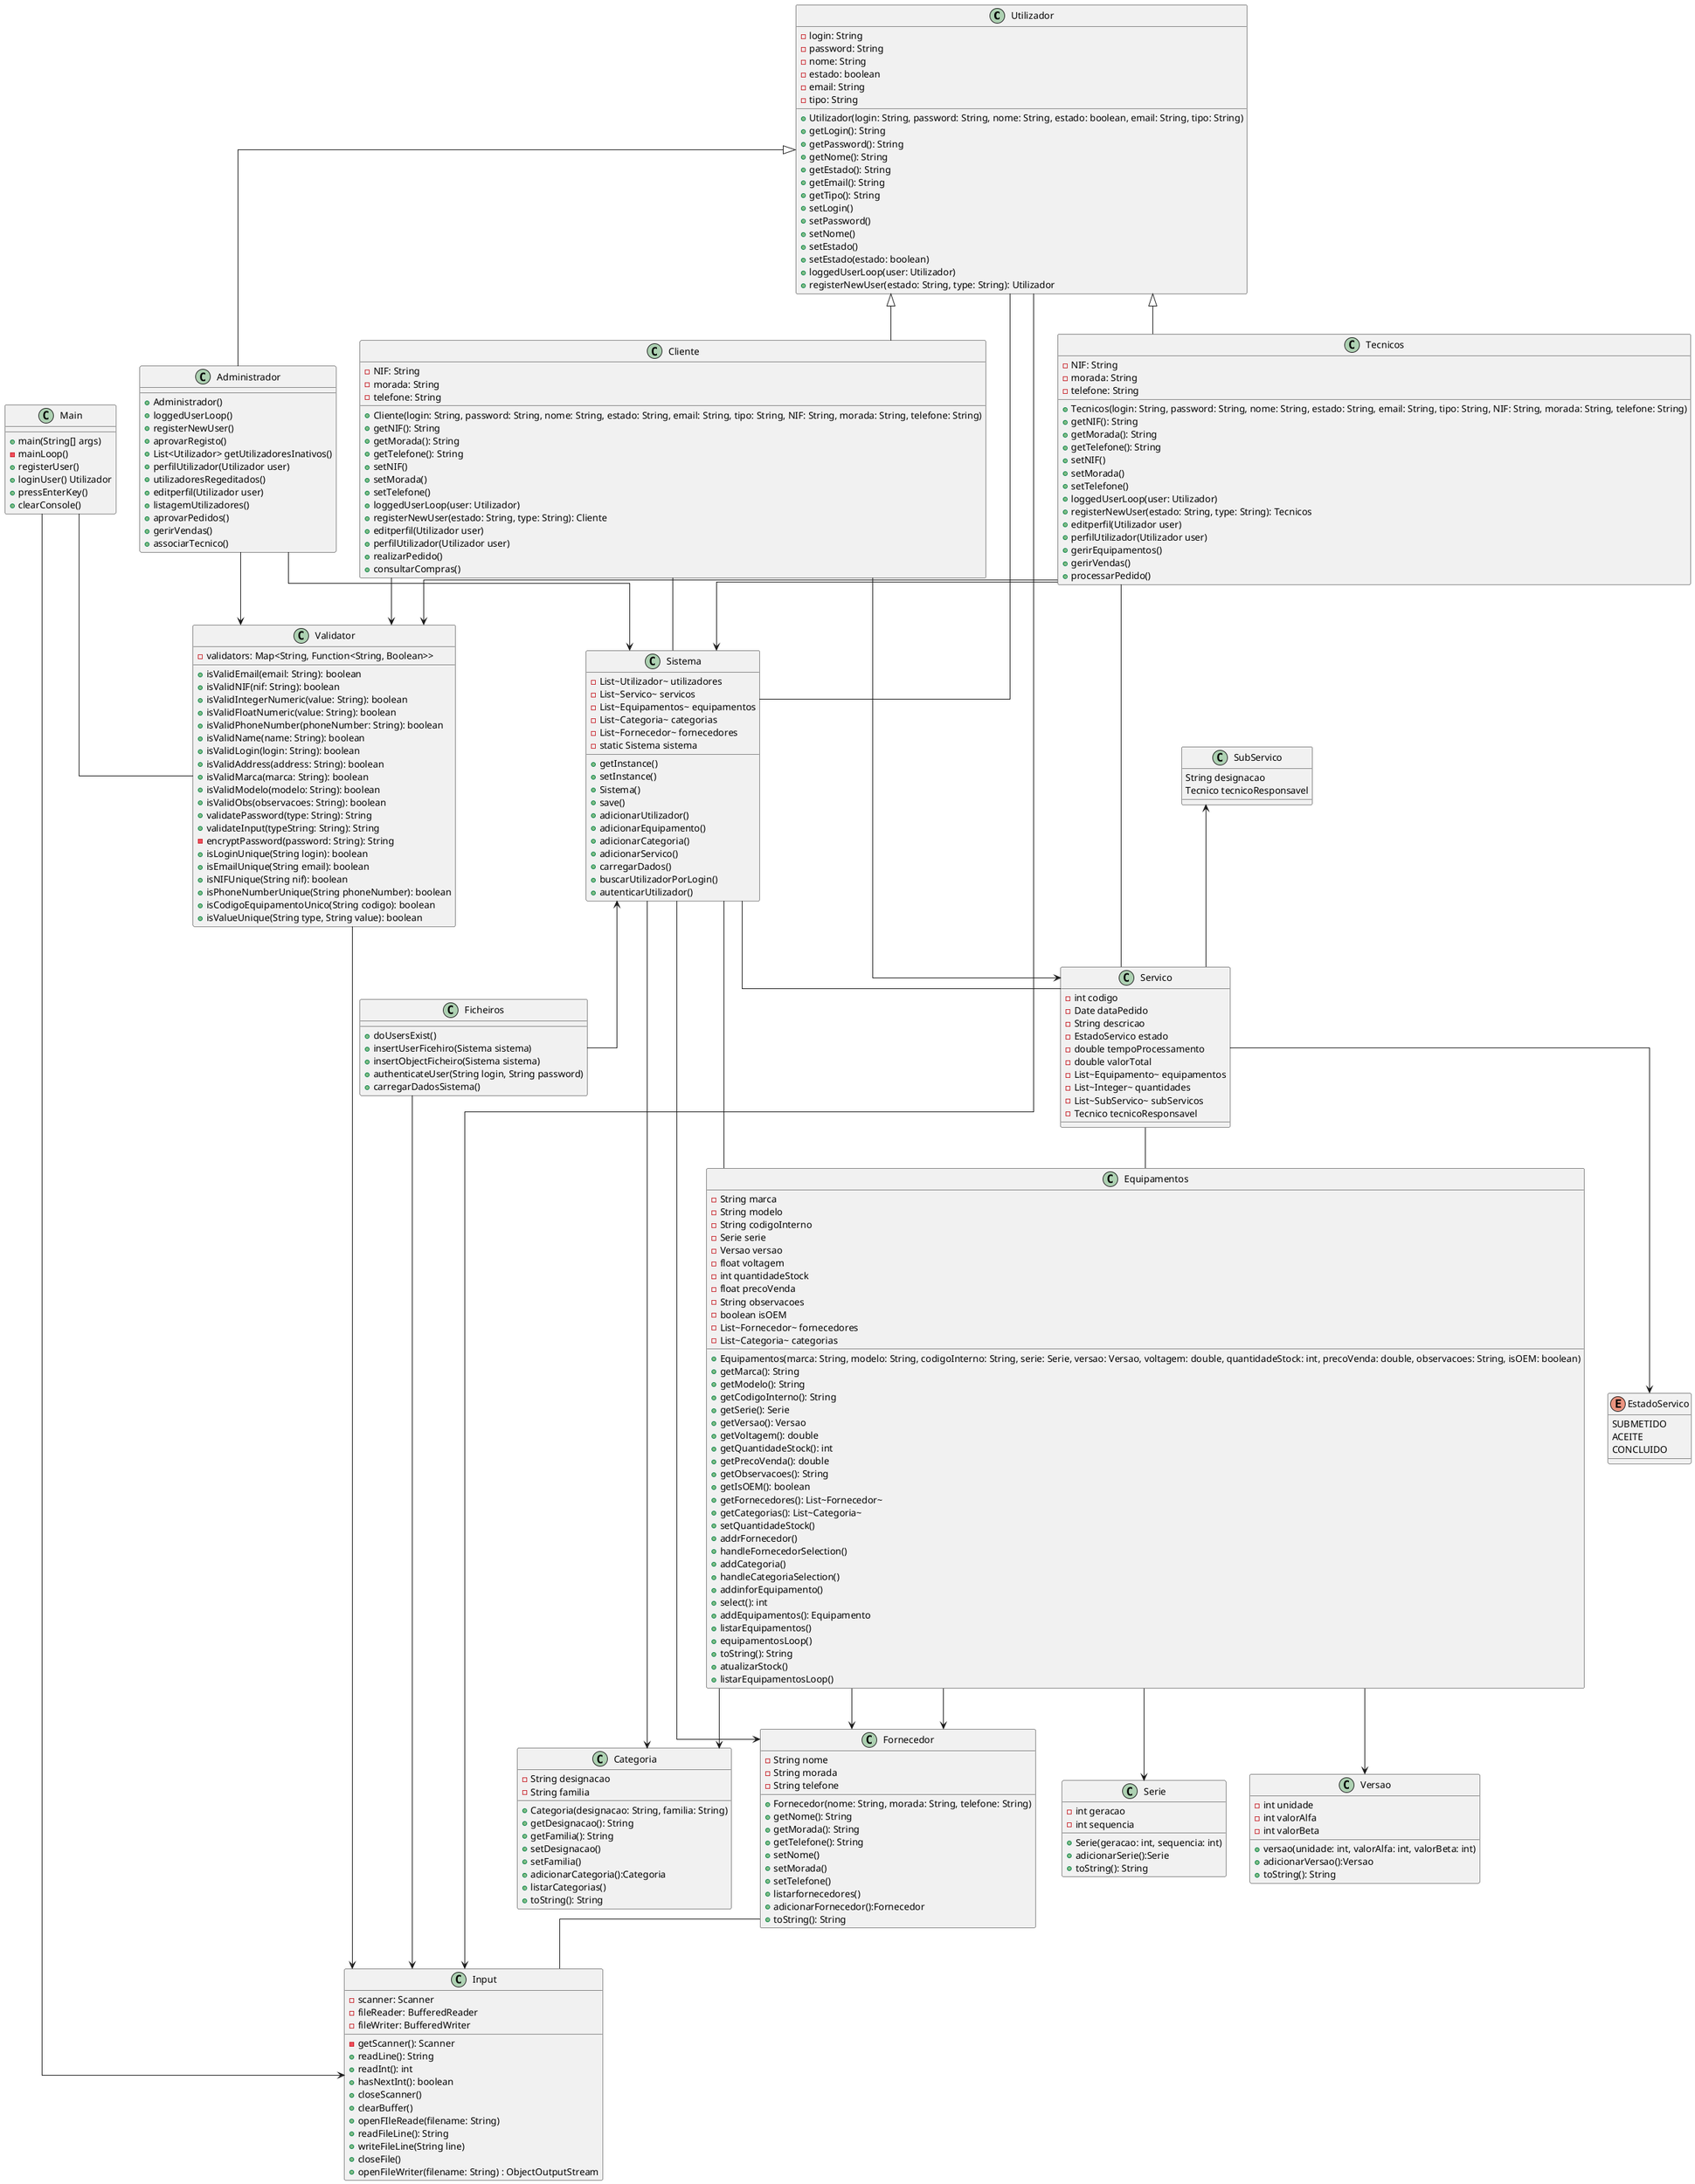 @startuml diagrama
skinparam Linetype ortho
class Utilizador {
  - login: String
  - password: String
  - nome: String
  - estado: boolean
  - email: String
  - tipo: String
  + Utilizador(login: String, password: String, nome: String, estado: boolean, email: String, tipo: String)
  + getLogin(): String
  + getPassword(): String
  + getNome(): String
  + getEstado(): String
  + getEmail(): String
  + getTipo(): String
  + setLogin()
  + setPassword()
  + setNome()
  + setEstado()
  + setEstado(estado: boolean)
  + loggedUserLoop(user: Utilizador)
  + registerNewUser(estado: String, type: String): Utilizador
}

class Cliente extends Utilizador {
  - NIF: String
  - morada: String
  - telefone: String
  + Cliente(login: String, password: String, nome: String, estado: String, email: String, tipo: String, NIF: String, morada: String, telefone: String)
  + getNIF(): String
  + getMorada(): String
  + getTelefone(): String
  + setNIF()
  + setMorada()
  + setTelefone()
  + loggedUserLoop(user: Utilizador)
  + registerNewUser(estado: String, type: String): Cliente
  + editperfil(Utilizador user)
  + perfilUtilizador(Utilizador user)
  + realizarPedido()
  + consultarCompras()
}

class Tecnicos extends Utilizador {
  - NIF: String
  - morada: String
  - telefone: String
  + Tecnicos(login: String, password: String, nome: String, estado: String, email: String, tipo: String, NIF: String, morada: String, telefone: String)
  + getNIF(): String
  + getMorada(): String
  + getTelefone(): String
  + setNIF()
  + setMorada()
  + setTelefone()
  + loggedUserLoop(user: Utilizador)
  + registerNewUser(estado: String, type: String): Tecnicos
  + editperfil(Utilizador user)
  + perfilUtilizador(Utilizador user)
  + gerirEquipamentos()
  + gerirVendas()
  + processarPedido()
}

class Administrador extends Utilizador {
    +Administrador()
    +loggedUserLoop()
    +registerNewUser()
    +aprovarRegisto()
    +List<Utilizador> getUtilizadoresInativos()
    +perfilUtilizador(Utilizador user)
    +utilizadoresRegeditados()
    +editperfil(Utilizador user)
    +listagemUtilizadores()
    +aprovarPedidos()
    +gerirVendas()
    +associarTecnico()
}

class Main {
        +main(String[] args)
        -mainLoop()
        +registerUser()
        +loginUser() Utilizador
        +pressEnterKey()
        +clearConsole()
    }

class Validator {
  - validators: Map<String, Function<String, Boolean>>
  + isValidEmail(email: String): boolean
  + isValidNIF(nif: String): boolean
  + isValidIntegerNumeric(value: String): boolean
  + isValidFloatNumeric(value: String): boolean
  + isValidPhoneNumber(phoneNumber: String): boolean
  + isValidName(name: String): boolean
  + isValidLogin(login: String): boolean
  + isValidAddress(address: String): boolean
  + isValidMarca(marca: String): boolean
  + isValidModelo(modelo: String): boolean
  + isValidObs(observacoes: String): boolean
  + validatePassword(type: String): String
  + validateInput(typeString: String): String
  - encryptPassword(password: String): String
  + isLoginUnique(String login): boolean
  + isEmailUnique(String email): boolean
  + isNIFUnique(String nif): boolean
  + isPhoneNumberUnique(String phoneNumber): boolean
  + isCodigoEquipamentoUnico(String codigo): boolean
  + isValueUnique(String type, String value): boolean
}

class Ficheiros {
  + doUsersExist()
  + insertUserFicehiro(Sistema sistema)
  + insertObjectFicheiro(Sistema sistema)
  + authenticateUser(String login, String password)
  + carregarDadosSistema()
}

class Input {
  - scanner: Scanner
  - fileReader: BufferedReader
  - fileWriter: BufferedWriter
  - getScanner(): Scanner
  + readLine(): String
  + readInt(): int
  + hasNextInt(): boolean
  + closeScanner()
  + clearBuffer()
  + openFIleReade(filename: String)
  + readFileLine(): String
  + writeFileLine(String line)
  + closeFile()
  + openFileWriter(filename: String) : ObjectOutputStream
}

class Sistema {
  -List~Utilizador~ utilizadores
  -List~Servico~ servicos
  -List~Equipamentos~ equipamentos
  -List~Categoria~ categorias
  -List~Fornecedor~ fornecedores
  - static Sistema sistema
  +getInstance()
  +setInstance()
  +Sistema()
  +save()
  +adicionarUtilizador()
  +adicionarEquipamento()
  +adicionarCategoria()
  +adicionarServico()
  +carregarDados()
  +buscarUtilizadorPorLogin()
  +autenticarUtilizador()
}

enum EstadoServico {
    SUBMETIDO
    ACEITE
    CONCLUIDO
}

class Servico {
        -int codigo
        -Date dataPedido
        -String descricao
        -EstadoServico estado
        -double tempoProcessamento
        -double valorTotal
        -List~Equipamento~ equipamentos
        -List~Integer~ quantidades
        -List~SubServico~ subServicos
        -Tecnico tecnicoResponsavel
}

class SubServico{
    String designacao
    Tecnico tecnicoResponsavel
}

class Equipamentos {
    -String marca
    -String modelo
    -String codigoInterno
    -Serie serie
    -Versao versao
    -float voltagem
    -int quantidadeStock
    -float precoVenda
    -String observacoes
    -boolean isOEM
    -List~Fornecedor~ fornecedores
    -List~Categoria~ categorias
    +Equipamentos(marca: String, modelo: String, codigoInterno: String, serie: Serie, versao: Versao, voltagem: double, quantidadeStock: int, precoVenda: double, observacoes: String, isOEM: boolean)
    +getMarca(): String
    +getModelo(): String
    +getCodigoInterno(): String
    +getSerie(): Serie
    +getVersao(): Versao
    +getVoltagem(): double
    +getQuantidadeStock(): int
    +getPrecoVenda(): double
    +getObservacoes(): String
    +getIsOEM(): boolean
    +getFornecedores(): List~Fornecedor~
    +getCategorias(): List~Categoria~
    +setQuantidadeStock()
    +addrFornecedor()
    +handleFornecedorSelection()
    +addCategoria()
    +handleCategoriaSelection()
    +addinforEquipamento()
    +select(): int
    +addEquipamentos(): Equipamento
    +listarEquipamentos()
    +equipamentosLoop()
    +toString(): String
    +atualizarStock()
    +listarEquipamentosLoop()
}

class Fornecedor {
    -String nome
    -String morada
    -String telefone
    +Fornecedor(nome: String, morada: String, telefone: String)
    +getNome(): String
    +getMorada(): String
    +getTelefone(): String
    +setNome()
    +setMorada()
    +setTelefone()
    +listarfornecedores()
    +adicionarFornecedor():Fornecedor
    +toString(): String
}

class Categoria {
    -String designacao
    -String familia
    +Categoria(designacao: String, familia: String)
    +getDesignacao(): String
    +getFamilia(): String
    +setDesignacao()
    +setFamilia()
    +adicionarCategoria():Categoria
    +listarCategorias()
    +toString(): String
}

class Serie {
    -int geracao
    -int sequencia
    +Serie(geracao: int, sequencia: int)
    +adicionarSerie():Serie
    +toString(): String
}

class Versao {
    -int unidade
    -int valorAlfa
    -int valorBeta
    +versao(unidade: int, valorAlfa: int, valorBeta: int)
    +adicionarVersao():Versao
    +toString(): String
}

Sistema -- Utilizador
Sistema -- Servico
Sistema -- Equipamentos
Sistema <-- Ficheiros
Main --> Input
Main -- Validator
Tecnicos --> Validator
Tecnicos -- Servico
Tecnicos --> Sistema
Cliente --> Validator
Cliente --> Servico
Cliente -- Sistema
Administrador --> Validator
Administrador --> Sistema
Validator --> Input
Ficheiros --> Input
Utilizador --> Input
Equipamentos --> Fornecedor
Equipamentos --> Categoria
Equipamentos --> Serie
Equipamentos --> Versao
Servico -- Equipamentos
Categoria <-- Sistema
Fornecedor <-- Equipamentos
Fornecedor -- Input
Fornecedor <-- Sistema
SubServico <-- Servico
Servico --> EstadoServico